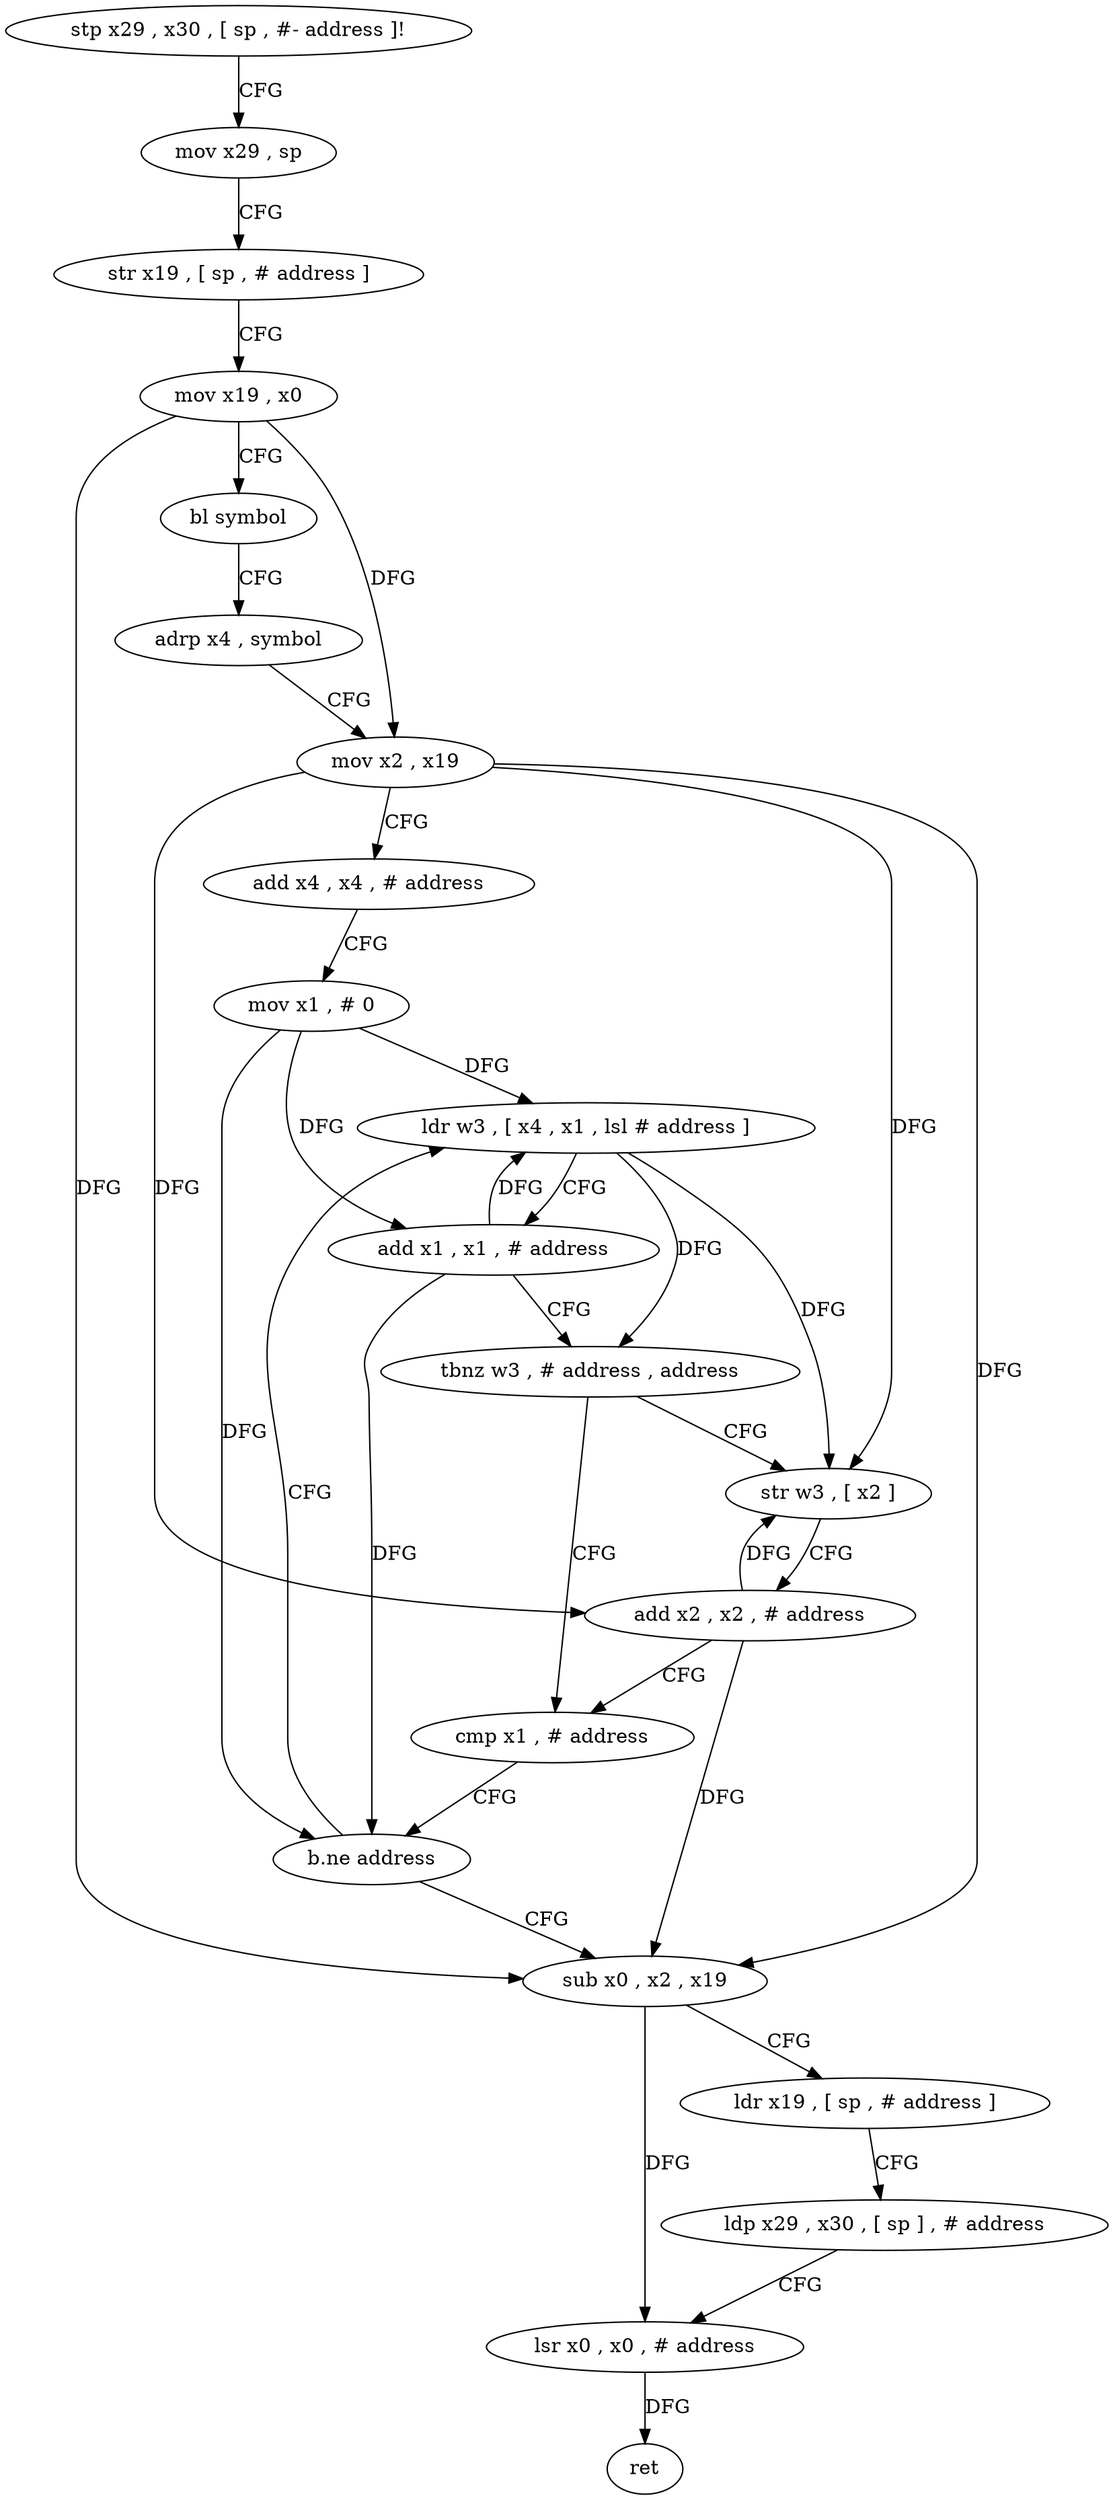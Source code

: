 digraph "func" {
"164328" [label = "stp x29 , x30 , [ sp , #- address ]!" ]
"164332" [label = "mov x29 , sp" ]
"164336" [label = "str x19 , [ sp , # address ]" ]
"164340" [label = "mov x19 , x0" ]
"164344" [label = "bl symbol" ]
"164348" [label = "adrp x4 , symbol" ]
"164352" [label = "mov x2 , x19" ]
"164356" [label = "add x4 , x4 , # address" ]
"164360" [label = "mov x1 , # 0" ]
"164364" [label = "ldr w3 , [ x4 , x1 , lsl # address ]" ]
"164384" [label = "cmp x1 , # address" ]
"164388" [label = "b.ne address" ]
"164392" [label = "sub x0 , x2 , x19" ]
"164376" [label = "str w3 , [ x2 ]" ]
"164380" [label = "add x2 , x2 , # address" ]
"164368" [label = "add x1 , x1 , # address" ]
"164372" [label = "tbnz w3 , # address , address" ]
"164396" [label = "ldr x19 , [ sp , # address ]" ]
"164400" [label = "ldp x29 , x30 , [ sp ] , # address" ]
"164404" [label = "lsr x0 , x0 , # address" ]
"164408" [label = "ret" ]
"164328" -> "164332" [ label = "CFG" ]
"164332" -> "164336" [ label = "CFG" ]
"164336" -> "164340" [ label = "CFG" ]
"164340" -> "164344" [ label = "CFG" ]
"164340" -> "164352" [ label = "DFG" ]
"164340" -> "164392" [ label = "DFG" ]
"164344" -> "164348" [ label = "CFG" ]
"164348" -> "164352" [ label = "CFG" ]
"164352" -> "164356" [ label = "CFG" ]
"164352" -> "164376" [ label = "DFG" ]
"164352" -> "164380" [ label = "DFG" ]
"164352" -> "164392" [ label = "DFG" ]
"164356" -> "164360" [ label = "CFG" ]
"164360" -> "164364" [ label = "DFG" ]
"164360" -> "164368" [ label = "DFG" ]
"164360" -> "164388" [ label = "DFG" ]
"164364" -> "164368" [ label = "CFG" ]
"164364" -> "164372" [ label = "DFG" ]
"164364" -> "164376" [ label = "DFG" ]
"164384" -> "164388" [ label = "CFG" ]
"164388" -> "164364" [ label = "CFG" ]
"164388" -> "164392" [ label = "CFG" ]
"164392" -> "164396" [ label = "CFG" ]
"164392" -> "164404" [ label = "DFG" ]
"164376" -> "164380" [ label = "CFG" ]
"164380" -> "164384" [ label = "CFG" ]
"164380" -> "164376" [ label = "DFG" ]
"164380" -> "164392" [ label = "DFG" ]
"164368" -> "164372" [ label = "CFG" ]
"164368" -> "164364" [ label = "DFG" ]
"164368" -> "164388" [ label = "DFG" ]
"164372" -> "164384" [ label = "CFG" ]
"164372" -> "164376" [ label = "CFG" ]
"164396" -> "164400" [ label = "CFG" ]
"164400" -> "164404" [ label = "CFG" ]
"164404" -> "164408" [ label = "DFG" ]
}
